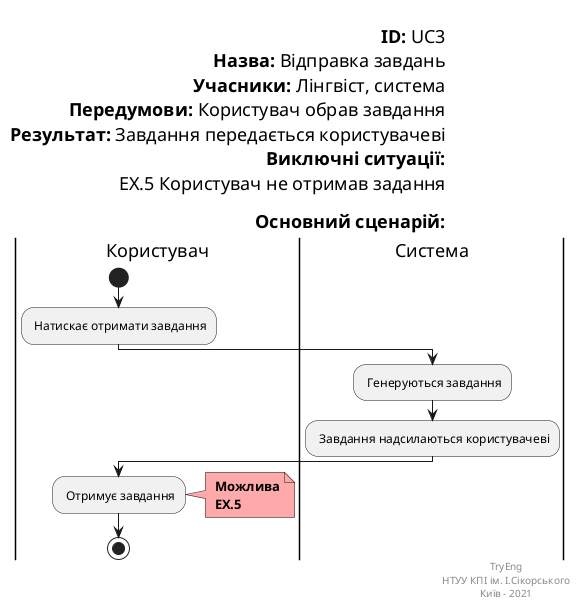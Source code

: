 @startuml
left header

        <font color=000 size=18><b>ID:</b> UC3
        <font color=000 size=18><b>Назва:</b> Відправка завдань
        <font color=000 size=18><b>Учасники:</b> Лінгвіст, система
        <font color=000 size=18><b>Передумови:</b> Користувач обрав завдання
        <font color=000 size=18><b>Результат:</b> Завдання передається користувачеві
        <font color=000 size=18><b>Виключні ситуації:</b>
        <font color=000 size=18> EХ.5 Користувач не отримав задання

        <font color=000 size=18><b>Основний сценарій:</b>
    end header

    |Користувач|
        start
        
        : Натискає отримати завдання;
        
    |Система|
        
        : Генеруються завдання;
        : Завдання надсилаються користувачеві;
    |Користувач|
    
        : Отримує завдання;
         note right #ffaaaa
        <b> Можлива
        <b> EX.5
        end note
        
 
        
        stop;
    
right footer
TryEng
НТУУ КПІ ім. І.Сікорського
Київ - 2021
end footer
@enduml
